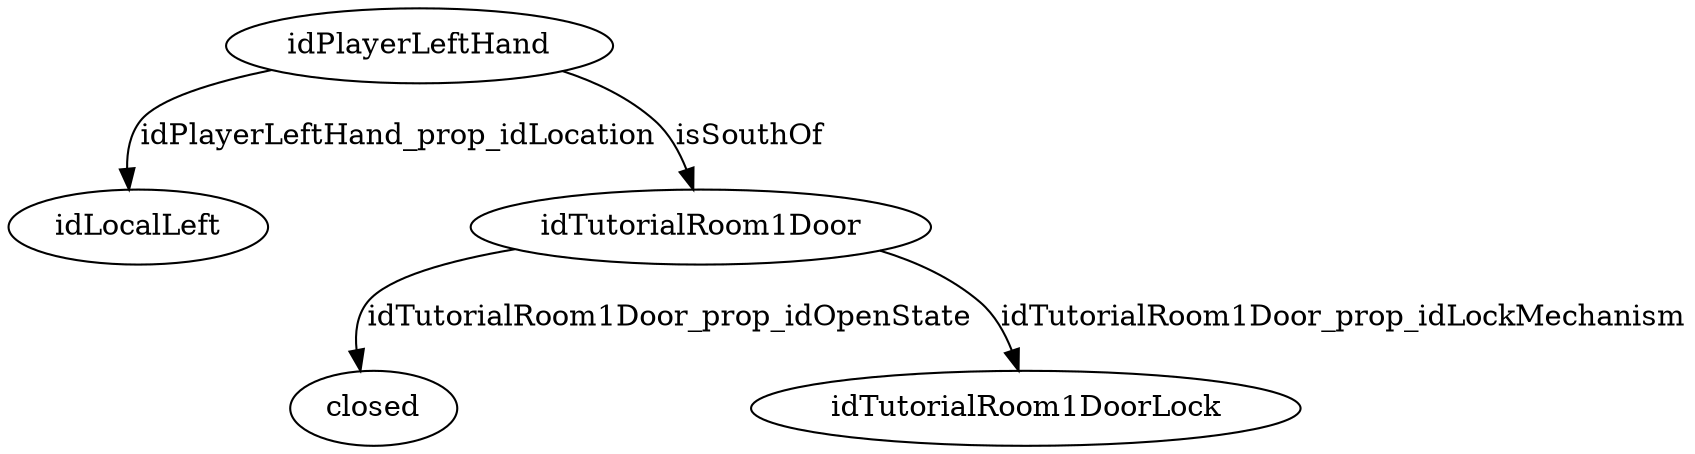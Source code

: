 strict digraph  {
idPlayerLeftHand [node_type=entity_node, root=root];
idLocalLeft;
idTutorialRoom1Door;
closed;
idTutorialRoom1DoorLock;
idPlayerLeftHand -> idLocalLeft  [edge_type=property, label=idPlayerLeftHand_prop_idLocation];
idPlayerLeftHand -> idTutorialRoom1Door  [edge_type=relationship, label=isSouthOf];
idTutorialRoom1Door -> closed  [edge_type=property, label=idTutorialRoom1Door_prop_idOpenState];
idTutorialRoom1Door -> idTutorialRoom1DoorLock  [edge_type=property, label=idTutorialRoom1Door_prop_idLockMechanism];
}
